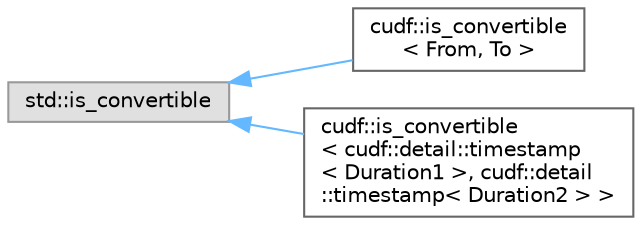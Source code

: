 digraph "类继承关系图"
{
 // LATEX_PDF_SIZE
  bgcolor="transparent";
  edge [fontname=Helvetica,fontsize=10,labelfontname=Helvetica,labelfontsize=10];
  node [fontname=Helvetica,fontsize=10,shape=box,height=0.2,width=0.4];
  rankdir="LR";
  Node0 [id="Node000000",label="std::is_convertible",height=0.2,width=0.4,color="grey60", fillcolor="#E0E0E0", style="filled",tooltip=" "];
  Node0 -> Node1 [id="edge141_Node000000_Node000001",dir="back",color="steelblue1",style="solid",tooltip=" "];
  Node1 [id="Node000001",label="cudf::is_convertible\l\< From, To \>",height=0.2,width=0.4,color="grey40", fillcolor="white", style="filled",URL="$structcudf_1_1is__convertible.html",tooltip=" "];
  Node0 -> Node2 [id="edge142_Node000000_Node000002",dir="back",color="steelblue1",style="solid",tooltip=" "];
  Node2 [id="Node000002",label="cudf::is_convertible\l\< cudf::detail::timestamp\l\< Duration1 \>, cudf::detail\l::timestamp\< Duration2 \> \>",height=0.2,width=0.4,color="grey40", fillcolor="white", style="filled",URL="$structcudf_1_1is__convertible_3_01cudf_1_1detail_1_1timestamp_3_01_duration1_01_4_00_01cudf_1_1daa0b9b43387383cde2e3c74f3ffafc24.html",tooltip=" "];
}
